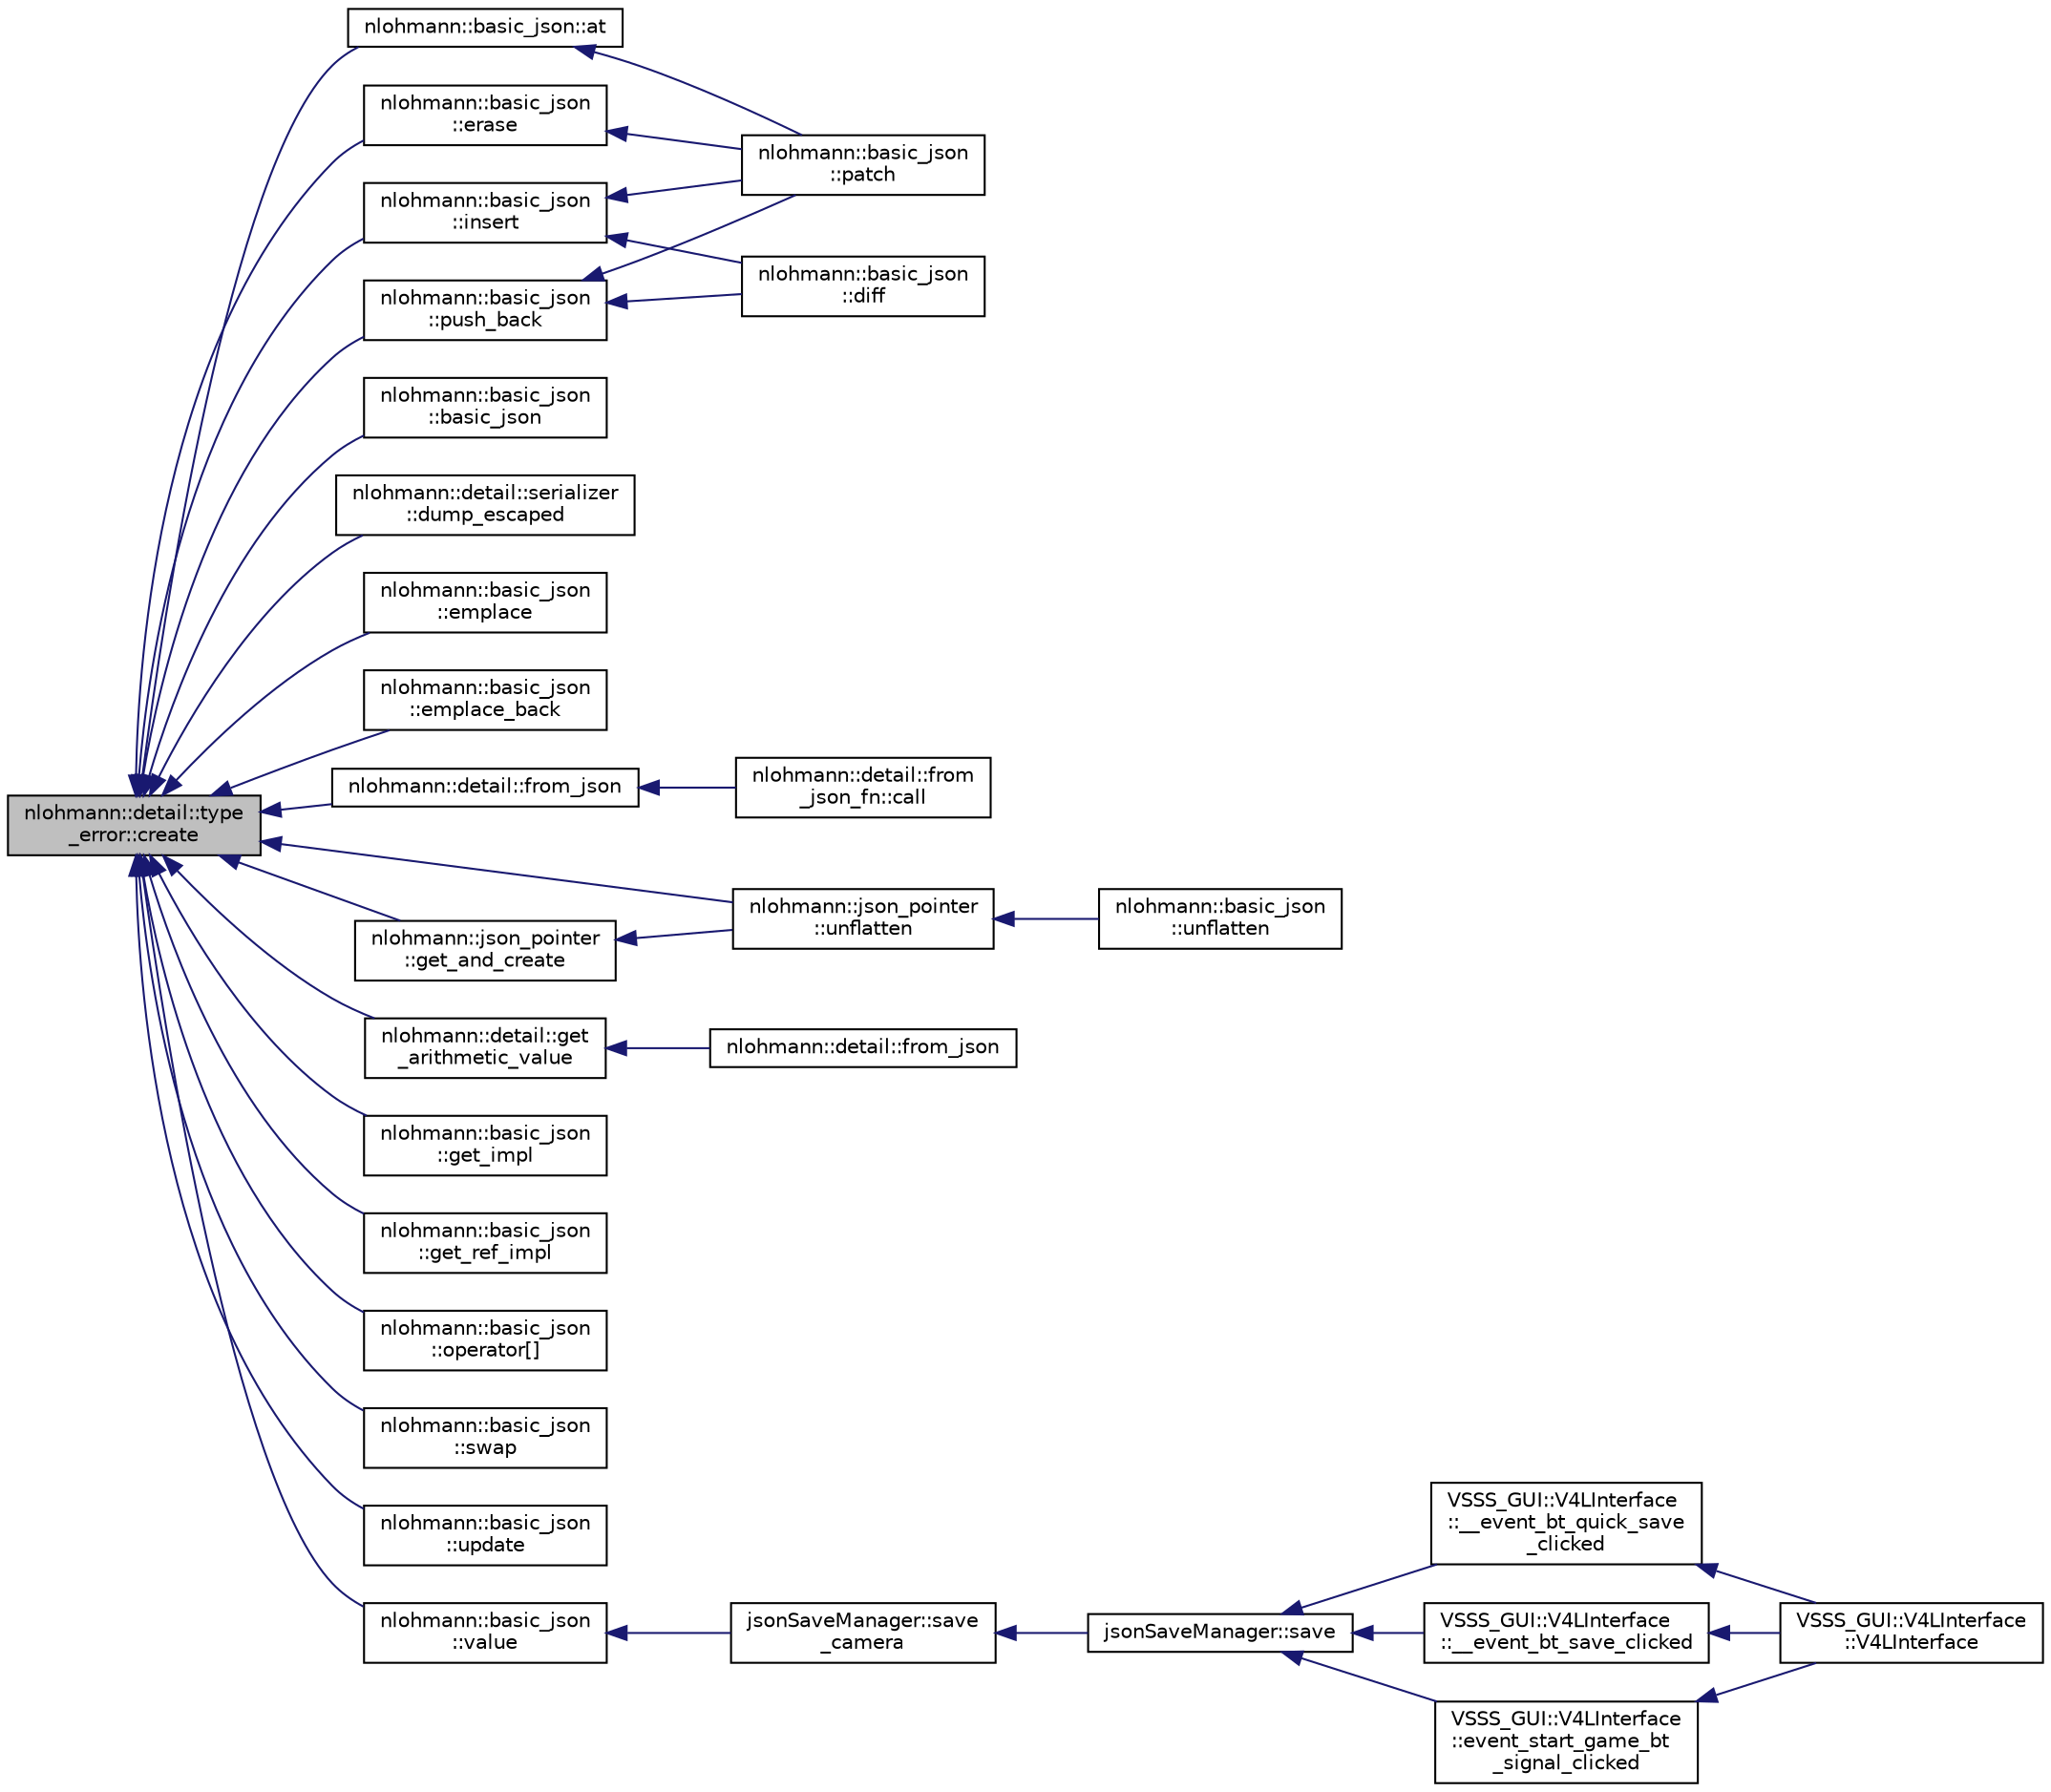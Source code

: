digraph "nlohmann::detail::type_error::create"
{
 // INTERACTIVE_SVG=YES
  edge [fontname="Helvetica",fontsize="10",labelfontname="Helvetica",labelfontsize="10"];
  node [fontname="Helvetica",fontsize="10",shape=record];
  rankdir="LR";
  Node4 [label="nlohmann::detail::type\l_error::create",height=0.2,width=0.4,color="black", fillcolor="grey75", style="filled", fontcolor="black"];
  Node4 -> Node5 [dir="back",color="midnightblue",fontsize="10",style="solid",fontname="Helvetica"];
  Node5 [label="nlohmann::basic_json::at",height=0.2,width=0.4,color="black", fillcolor="white", style="filled",URL="$classnlohmann_1_1basic__json.html#a73ae333487310e3302135189ce8ff5d8",tooltip="access specified array element with bounds checking "];
  Node5 -> Node6 [dir="back",color="midnightblue",fontsize="10",style="solid",fontname="Helvetica"];
  Node6 [label="nlohmann::basic_json\l::patch",height=0.2,width=0.4,color="black", fillcolor="white", style="filled",URL="$classnlohmann_1_1basic__json.html#a81e0c41a4a9dff4df2f6973f7f8b2a83",tooltip="applies a JSON patch "];
  Node4 -> Node7 [dir="back",color="midnightblue",fontsize="10",style="solid",fontname="Helvetica"];
  Node7 [label="nlohmann::basic_json\l::basic_json",height=0.2,width=0.4,color="black", fillcolor="white", style="filled",URL="$classnlohmann_1_1basic__json.html#ab5dfd9a2b2663b219641cb7fe59b6da2",tooltip="create a container (array or object) from an initializer list "];
  Node4 -> Node8 [dir="back",color="midnightblue",fontsize="10",style="solid",fontname="Helvetica"];
  Node8 [label="nlohmann::detail::serializer\l::dump_escaped",height=0.2,width=0.4,color="black", fillcolor="white", style="filled",URL="$classnlohmann_1_1detail_1_1serializer.html#ac1f8d1165b44149bd8be397dce68ea05",tooltip="dump escaped string "];
  Node4 -> Node9 [dir="back",color="midnightblue",fontsize="10",style="solid",fontname="Helvetica"];
  Node9 [label="nlohmann::basic_json\l::emplace",height=0.2,width=0.4,color="black", fillcolor="white", style="filled",URL="$classnlohmann_1_1basic__json.html#a5338e282d1d02bed389d852dd670d98d",tooltip="add an object to an object if key does not exist "];
  Node4 -> Node10 [dir="back",color="midnightblue",fontsize="10",style="solid",fontname="Helvetica"];
  Node10 [label="nlohmann::basic_json\l::emplace_back",height=0.2,width=0.4,color="black", fillcolor="white", style="filled",URL="$classnlohmann_1_1basic__json.html#aacf5eed15a8b66fb1e88910707a5e229",tooltip="add an object to an array "];
  Node4 -> Node11 [dir="back",color="midnightblue",fontsize="10",style="solid",fontname="Helvetica"];
  Node11 [label="nlohmann::basic_json\l::erase",height=0.2,width=0.4,color="black", fillcolor="white", style="filled",URL="$classnlohmann_1_1basic__json.html#a068a16e76be178e83da6a192916923ed",tooltip="remove element given an iterator "];
  Node11 -> Node6 [dir="back",color="midnightblue",fontsize="10",style="solid",fontname="Helvetica"];
  Node4 -> Node12 [dir="back",color="midnightblue",fontsize="10",style="solid",fontname="Helvetica"];
  Node12 [label="nlohmann::detail::from_json",height=0.2,width=0.4,color="black", fillcolor="white", style="filled",URL="$namespacenlohmann_1_1detail.html#a58117f225f43d03e3a0a4a6f3d77c9d9"];
  Node12 -> Node13 [dir="back",color="midnightblue",fontsize="10",style="solid",fontname="Helvetica"];
  Node13 [label="nlohmann::detail::from\l_json_fn::call",height=0.2,width=0.4,color="black", fillcolor="white", style="filled",URL="$structnlohmann_1_1detail_1_1from__json__fn.html#a2d6108c9d0f54e97134203984ed8d3a3"];
  Node4 -> Node14 [dir="back",color="midnightblue",fontsize="10",style="solid",fontname="Helvetica"];
  Node14 [label="nlohmann::json_pointer\l::get_and_create",height=0.2,width=0.4,color="black", fillcolor="white", style="filled",URL="$classnlohmann_1_1json__pointer.html#a583c726016f440ffe65553935c101ff5",tooltip="create and return a reference to the pointed to value "];
  Node14 -> Node15 [dir="back",color="midnightblue",fontsize="10",style="solid",fontname="Helvetica"];
  Node15 [label="nlohmann::json_pointer\l::unflatten",height=0.2,width=0.4,color="black", fillcolor="white", style="filled",URL="$classnlohmann_1_1json__pointer.html#a920065221e3c81676c3211c100d024a7"];
  Node15 -> Node16 [dir="back",color="midnightblue",fontsize="10",style="solid",fontname="Helvetica"];
  Node16 [label="nlohmann::basic_json\l::unflatten",height=0.2,width=0.4,color="black", fillcolor="white", style="filled",URL="$classnlohmann_1_1basic__json.html#a74fa3ab2003f2f6f2b69deaafed9126d",tooltip="unflatten a previously flattened JSON value "];
  Node4 -> Node17 [dir="back",color="midnightblue",fontsize="10",style="solid",fontname="Helvetica"];
  Node17 [label="nlohmann::detail::get\l_arithmetic_value",height=0.2,width=0.4,color="black", fillcolor="white", style="filled",URL="$namespacenlohmann_1_1detail.html#a85955b9c6dd31846e4b8e891f78614b6"];
  Node17 -> Node18 [dir="back",color="midnightblue",fontsize="10",style="solid",fontname="Helvetica"];
  Node18 [label="nlohmann::detail::from_json",height=0.2,width=0.4,color="black", fillcolor="white", style="filled",URL="$namespacenlohmann_1_1detail.html#a7cb5dd7d46a60e65f9a8e0873b3f7dd8"];
  Node4 -> Node19 [dir="back",color="midnightblue",fontsize="10",style="solid",fontname="Helvetica"];
  Node19 [label="nlohmann::basic_json\l::get_impl",height=0.2,width=0.4,color="black", fillcolor="white", style="filled",URL="$classnlohmann_1_1basic__json.html#ac686d87a2261f85f1df97035b14a6e3a",tooltip="get a boolean (explicit) "];
  Node4 -> Node20 [dir="back",color="midnightblue",fontsize="10",style="solid",fontname="Helvetica"];
  Node20 [label="nlohmann::basic_json\l::get_ref_impl",height=0.2,width=0.4,color="black", fillcolor="white", style="filled",URL="$classnlohmann_1_1basic__json.html#a040a5feb1eb48da9134924217b25bcf6",tooltip="helper function to implement get_ref() "];
  Node4 -> Node21 [dir="back",color="midnightblue",fontsize="10",style="solid",fontname="Helvetica"];
  Node21 [label="nlohmann::basic_json\l::insert",height=0.2,width=0.4,color="black", fillcolor="white", style="filled",URL="$classnlohmann_1_1basic__json.html#a0136728f5db69d4051c77b94307abd6c",tooltip="inserts element "];
  Node21 -> Node22 [dir="back",color="midnightblue",fontsize="10",style="solid",fontname="Helvetica"];
  Node22 [label="nlohmann::basic_json\l::diff",height=0.2,width=0.4,color="black", fillcolor="white", style="filled",URL="$classnlohmann_1_1basic__json.html#a543bd5f7490de54c875b2c0912dc9a49",tooltip="creates a diff as a JSON patch "];
  Node21 -> Node6 [dir="back",color="midnightblue",fontsize="10",style="solid",fontname="Helvetica"];
  Node4 -> Node23 [dir="back",color="midnightblue",fontsize="10",style="solid",fontname="Helvetica"];
  Node23 [label="nlohmann::basic_json\l::operator[]",height=0.2,width=0.4,color="black", fillcolor="white", style="filled",URL="$classnlohmann_1_1basic__json.html#ac871e3b03fb2eeca9a8de4db2bea760f",tooltip="access specified array element "];
  Node4 -> Node24 [dir="back",color="midnightblue",fontsize="10",style="solid",fontname="Helvetica"];
  Node24 [label="nlohmann::basic_json\l::push_back",height=0.2,width=0.4,color="black", fillcolor="white", style="filled",URL="$classnlohmann_1_1basic__json.html#ac8e523ddc8c2dd7e5d2daf0d49a9c0d7",tooltip="add an object to an array "];
  Node24 -> Node22 [dir="back",color="midnightblue",fontsize="10",style="solid",fontname="Helvetica"];
  Node24 -> Node6 [dir="back",color="midnightblue",fontsize="10",style="solid",fontname="Helvetica"];
  Node4 -> Node25 [dir="back",color="midnightblue",fontsize="10",style="solid",fontname="Helvetica"];
  Node25 [label="nlohmann::basic_json\l::swap",height=0.2,width=0.4,color="black", fillcolor="white", style="filled",URL="$classnlohmann_1_1basic__json.html#a65b0a24e1361a030ad0a661de22f6c8e",tooltip="exchanges the values "];
  Node4 -> Node15 [dir="back",color="midnightblue",fontsize="10",style="solid",fontname="Helvetica"];
  Node4 -> Node26 [dir="back",color="midnightblue",fontsize="10",style="solid",fontname="Helvetica"];
  Node26 [label="nlohmann::basic_json\l::update",height=0.2,width=0.4,color="black", fillcolor="white", style="filled",URL="$classnlohmann_1_1basic__json.html#a1cfa9ae5e7c2434cab4cfe69bffffe11",tooltip="updates a JSON object from another object, overwriting existing keys "];
  Node4 -> Node27 [dir="back",color="midnightblue",fontsize="10",style="solid",fontname="Helvetica"];
  Node27 [label="nlohmann::basic_json\l::value",height=0.2,width=0.4,color="black", fillcolor="white", style="filled",URL="$classnlohmann_1_1basic__json.html#adcf8ca5079f5db993820bf50036bf45d",tooltip="access specified object element with default value "];
  Node27 -> Node28 [dir="back",color="midnightblue",fontsize="10",style="solid",fontname="Helvetica"];
  Node28 [label="jsonSaveManager::save\l_camera",height=0.2,width=0.4,color="black", fillcolor="white", style="filled",URL="$classjson_save_manager.html#a437ba67544a0115bf0242c85b92018b3",tooltip="Save camera configurations from interface to our JSON object. "];
  Node28 -> Node29 [dir="back",color="midnightblue",fontsize="10",style="solid",fontname="Helvetica"];
  Node29 [label="jsonSaveManager::save",height=0.2,width=0.4,color="black", fillcolor="white", style="filled",URL="$classjson_save_manager.html#a3e628f770c39e0111b46dac21d966171",tooltip="Saves all volatile data set in the interface to a given .json file. "];
  Node29 -> Node30 [dir="back",color="midnightblue",fontsize="10",style="solid",fontname="Helvetica"];
  Node30 [label="VSSS_GUI::V4LInterface\l::__event_bt_quick_save\l_clicked",height=0.2,width=0.4,color="black", fillcolor="white", style="filled",URL="$class_v_s_s_s___g_u_i_1_1_v4_l_interface.html#a018c35ae221964d08f1abb40ba01abcf",tooltip="Event triggered when &#39;Quick Save&#39; button is clicked. "];
  Node30 -> Node31 [dir="back",color="midnightblue",fontsize="10",style="solid",fontname="Helvetica"];
  Node31 [label="VSSS_GUI::V4LInterface\l::V4LInterface",height=0.2,width=0.4,color="black", fillcolor="white", style="filled",URL="$class_v_s_s_s___g_u_i_1_1_v4_l_interface.html#a8fafd828eacc6d5480649fa9fddc7ee4",tooltip="Constructor of a V4LInterface object. "];
  Node29 -> Node32 [dir="back",color="midnightblue",fontsize="10",style="solid",fontname="Helvetica"];
  Node32 [label="VSSS_GUI::V4LInterface\l::__event_bt_save_clicked",height=0.2,width=0.4,color="black", fillcolor="white", style="filled",URL="$class_v_s_s_s___g_u_i_1_1_v4_l_interface.html#a86cbf672edfd408bcac975be8dbacffd",tooltip="Event triggered when &#39;Save&#39; button is clicked. "];
  Node32 -> Node31 [dir="back",color="midnightblue",fontsize="10",style="solid",fontname="Helvetica"];
  Node29 -> Node33 [dir="back",color="midnightblue",fontsize="10",style="solid",fontname="Helvetica"];
  Node33 [label="VSSS_GUI::V4LInterface\l::event_start_game_bt\l_signal_clicked",height=0.2,width=0.4,color="black", fillcolor="white", style="filled",URL="$class_v_s_s_s___g_u_i_1_1_v4_l_interface.html#a8c3f91048adebeb0b5aa9838053cdcfe",tooltip="Event triggered when start button is clicked. Starts/finishes video recording. "];
  Node33 -> Node31 [dir="back",color="midnightblue",fontsize="10",style="solid",fontname="Helvetica"];
}
